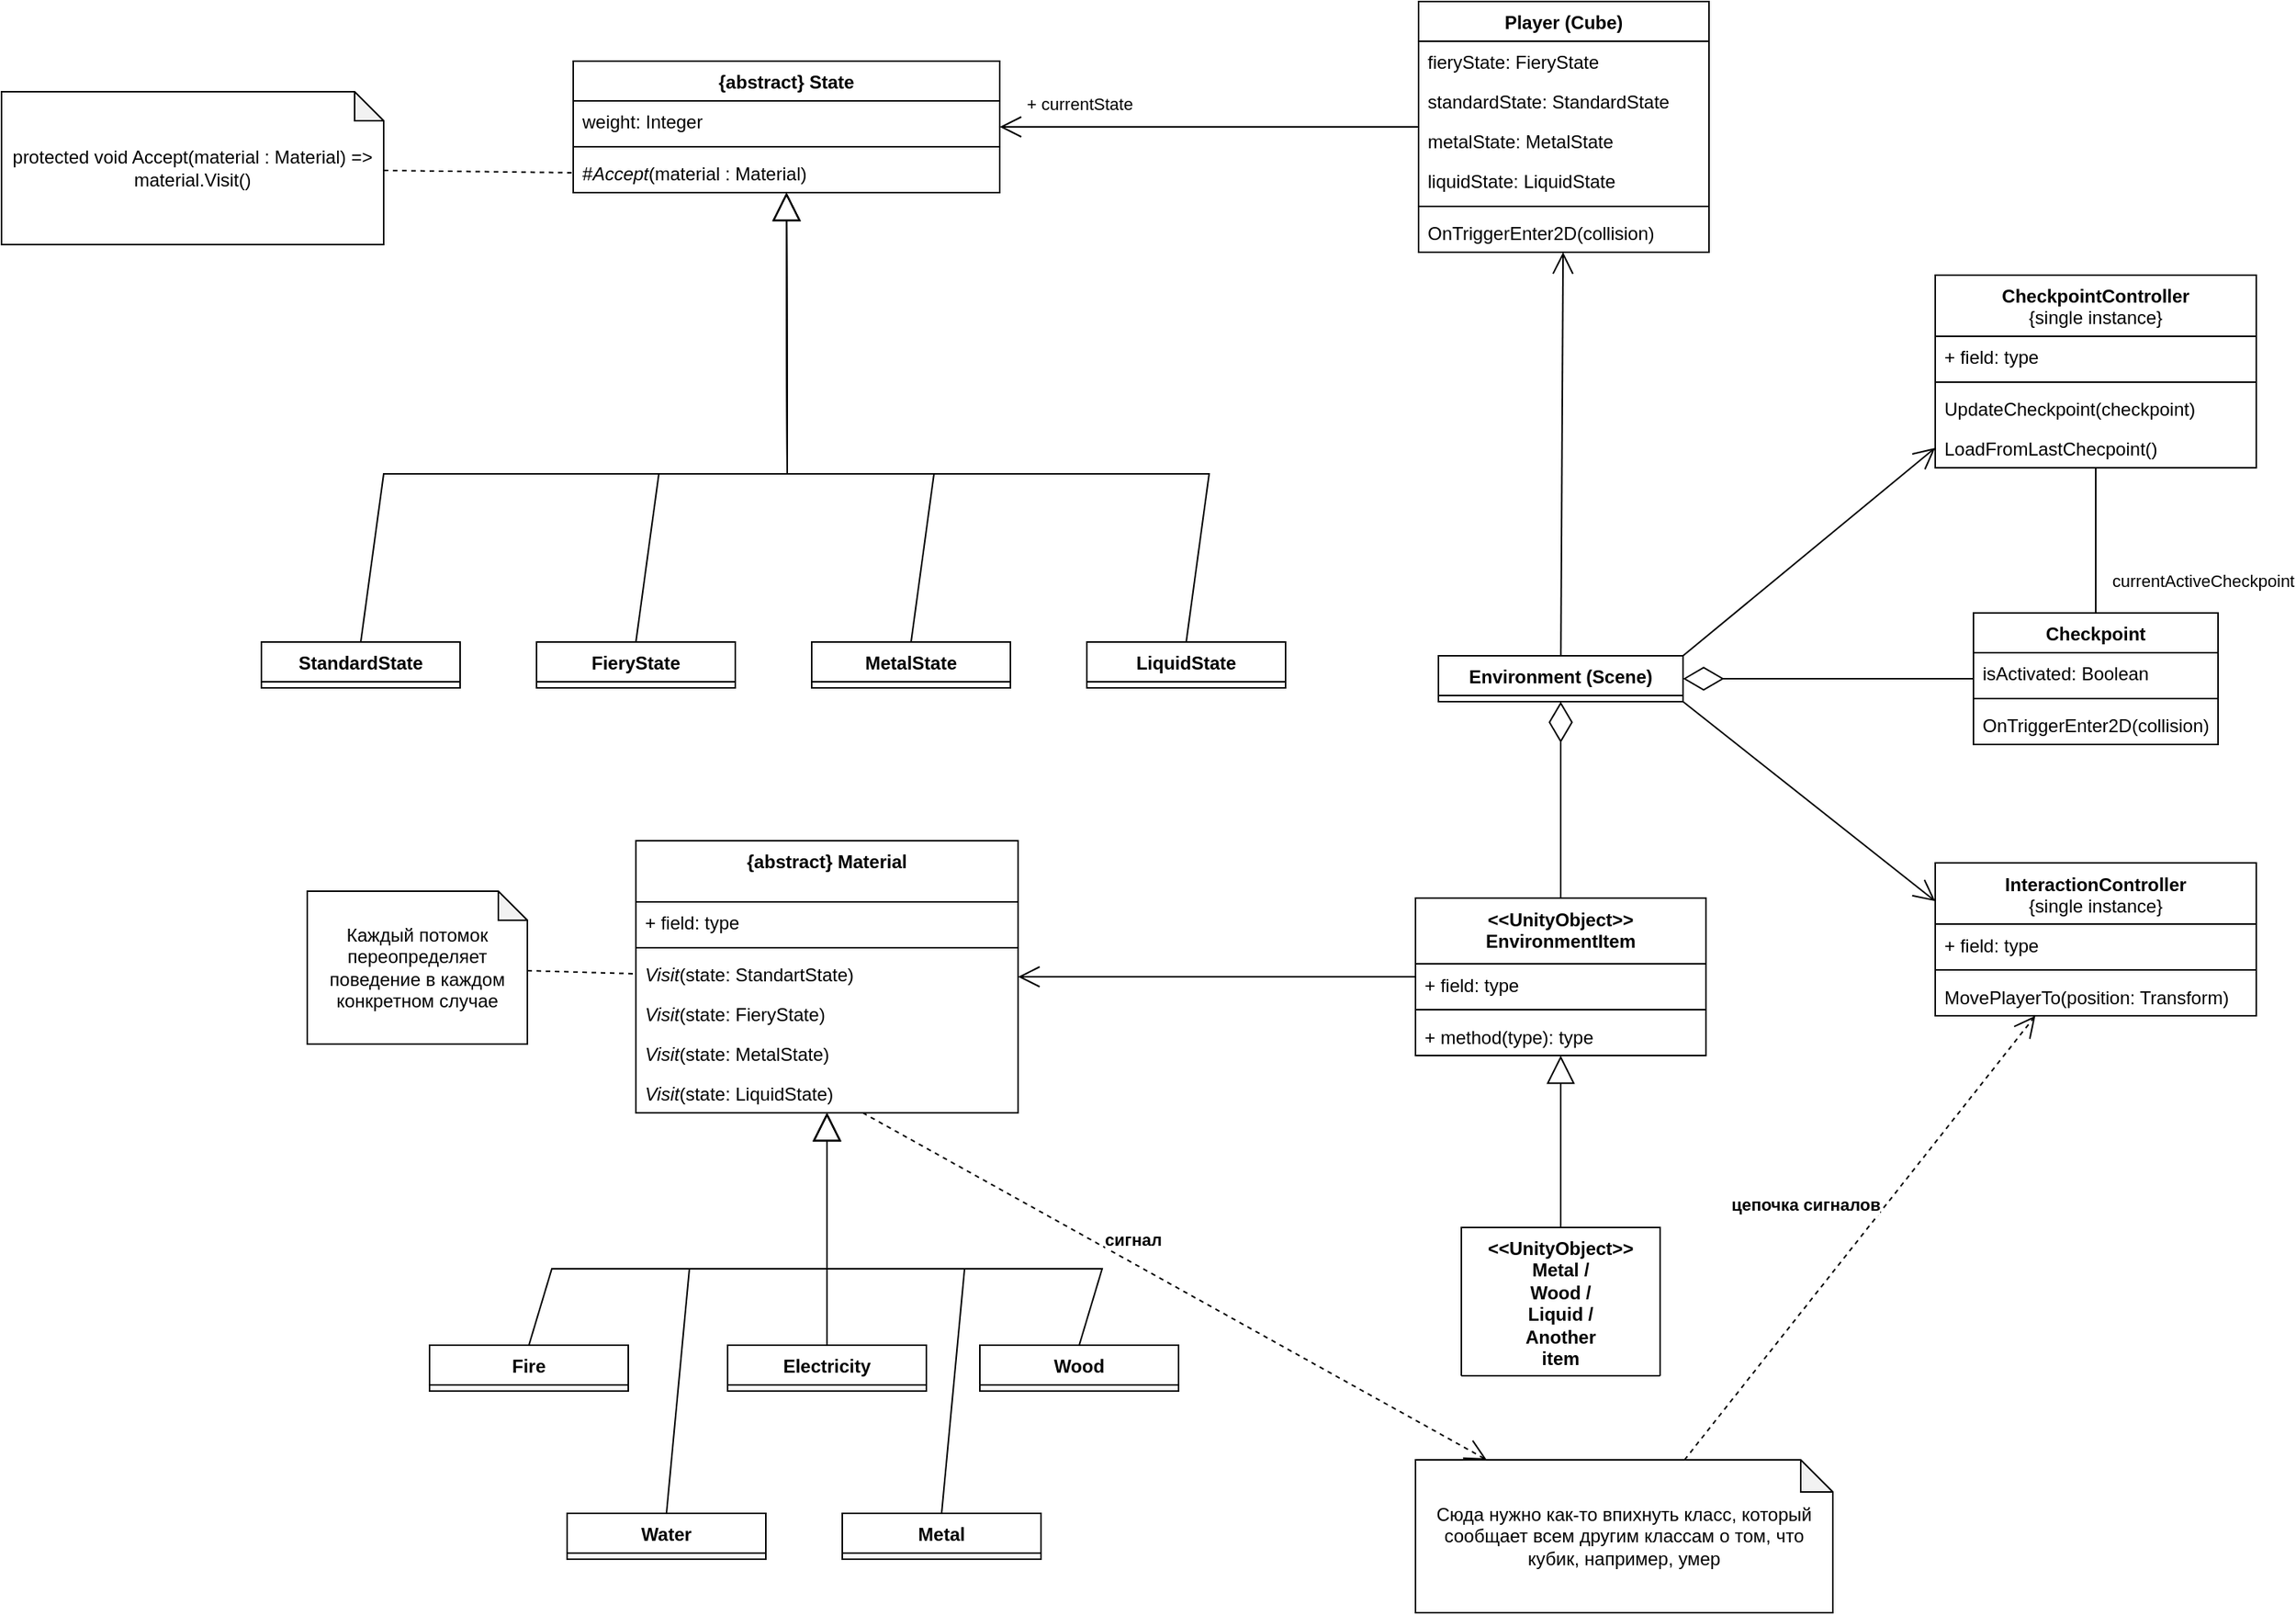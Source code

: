 <mxfile version="21.2.8" type="device">
  <diagram id="C5RBs43oDa-KdzZeNtuy" name="Page-1">
    <mxGraphModel dx="2009" dy="690" grid="1" gridSize="10" guides="1" tooltips="1" connect="1" arrows="1" fold="1" page="1" pageScale="1" pageWidth="827" pageHeight="1169" math="0" shadow="0">
      <root>
        <mxCell id="WIyWlLk6GJQsqaUBKTNV-0" />
        <mxCell id="WIyWlLk6GJQsqaUBKTNV-1" parent="WIyWlLk6GJQsqaUBKTNV-0" />
        <mxCell id="5vsgtL1OO0JbKmEvZkqq-0" value="{abstract} State" style="swimlane;fontStyle=1;align=center;verticalAlign=top;childLayout=stackLayout;horizontal=1;startSize=26;horizontalStack=0;resizeParent=1;resizeParentMax=0;resizeLast=0;collapsible=1;marginBottom=0;whiteSpace=wrap;html=1;" parent="WIyWlLk6GJQsqaUBKTNV-1" vertex="1">
          <mxGeometry x="274" y="110" width="279" height="86" as="geometry">
            <mxRectangle x="349" y="270" width="130" height="30" as="alternateBounds" />
          </mxGeometry>
        </mxCell>
        <mxCell id="5vsgtL1OO0JbKmEvZkqq-1" value="weight: Integer" style="text;strokeColor=none;fillColor=none;align=left;verticalAlign=top;spacingLeft=4;spacingRight=4;overflow=hidden;rotatable=0;points=[[0,0.5],[1,0.5]];portConstraint=eastwest;whiteSpace=wrap;html=1;" parent="5vsgtL1OO0JbKmEvZkqq-0" vertex="1">
          <mxGeometry y="26" width="279" height="26" as="geometry" />
        </mxCell>
        <mxCell id="5vsgtL1OO0JbKmEvZkqq-2" value="" style="line;strokeWidth=1;fillColor=none;align=left;verticalAlign=middle;spacingTop=-1;spacingLeft=3;spacingRight=3;rotatable=0;labelPosition=right;points=[];portConstraint=eastwest;strokeColor=inherit;" parent="5vsgtL1OO0JbKmEvZkqq-0" vertex="1">
          <mxGeometry y="52" width="279" height="8" as="geometry" />
        </mxCell>
        <mxCell id="p3XWAahNsaPio8h7F2Og-2" value="#&lt;i style=&quot;border-color: var(--border-color);&quot;&gt;Accept&lt;/i&gt;(material : Material)" style="text;strokeColor=none;fillColor=none;align=left;verticalAlign=top;spacingLeft=4;spacingRight=4;overflow=hidden;rotatable=0;points=[[0,0.5],[1,0.5]];portConstraint=eastwest;whiteSpace=wrap;html=1;" parent="5vsgtL1OO0JbKmEvZkqq-0" vertex="1">
          <mxGeometry y="60" width="279" height="26" as="geometry" />
        </mxCell>
        <mxCell id="5vsgtL1OO0JbKmEvZkqq-4" value="StandardState" style="swimlane;fontStyle=1;align=center;verticalAlign=top;childLayout=stackLayout;horizontal=1;startSize=26;horizontalStack=0;resizeParent=1;resizeParentMax=0;resizeLast=0;collapsible=1;marginBottom=0;whiteSpace=wrap;html=1;" parent="WIyWlLk6GJQsqaUBKTNV-1" vertex="1" collapsed="1">
          <mxGeometry x="70" y="490" width="130" height="30" as="geometry">
            <mxRectangle x="70" y="430" width="160" height="86" as="alternateBounds" />
          </mxGeometry>
        </mxCell>
        <mxCell id="5vsgtL1OO0JbKmEvZkqq-5" value="+ field: type" style="text;strokeColor=none;fillColor=none;align=left;verticalAlign=top;spacingLeft=4;spacingRight=4;overflow=hidden;rotatable=0;points=[[0,0.5],[1,0.5]];portConstraint=eastwest;whiteSpace=wrap;html=1;" parent="5vsgtL1OO0JbKmEvZkqq-4" vertex="1">
          <mxGeometry y="26" width="160" height="26" as="geometry" />
        </mxCell>
        <mxCell id="5vsgtL1OO0JbKmEvZkqq-6" value="" style="line;strokeWidth=1;fillColor=none;align=left;verticalAlign=middle;spacingTop=-1;spacingLeft=3;spacingRight=3;rotatable=0;labelPosition=right;points=[];portConstraint=eastwest;strokeColor=inherit;" parent="5vsgtL1OO0JbKmEvZkqq-4" vertex="1">
          <mxGeometry y="52" width="160" height="8" as="geometry" />
        </mxCell>
        <mxCell id="5vsgtL1OO0JbKmEvZkqq-7" value="+ method(type): type" style="text;strokeColor=none;fillColor=none;align=left;verticalAlign=top;spacingLeft=4;spacingRight=4;overflow=hidden;rotatable=0;points=[[0,0.5],[1,0.5]];portConstraint=eastwest;whiteSpace=wrap;html=1;" parent="5vsgtL1OO0JbKmEvZkqq-4" vertex="1">
          <mxGeometry y="60" width="160" height="26" as="geometry" />
        </mxCell>
        <mxCell id="5vsgtL1OO0JbKmEvZkqq-8" value="FieryState" style="swimlane;fontStyle=1;align=center;verticalAlign=top;childLayout=stackLayout;horizontal=1;startSize=26;horizontalStack=0;resizeParent=1;resizeParentMax=0;resizeLast=0;collapsible=1;marginBottom=0;whiteSpace=wrap;html=1;" parent="WIyWlLk6GJQsqaUBKTNV-1" vertex="1" collapsed="1">
          <mxGeometry x="250" y="490" width="130" height="30" as="geometry">
            <mxRectangle x="250" y="430" width="160" height="86" as="alternateBounds" />
          </mxGeometry>
        </mxCell>
        <mxCell id="5vsgtL1OO0JbKmEvZkqq-9" value="+ field: type" style="text;strokeColor=none;fillColor=none;align=left;verticalAlign=top;spacingLeft=4;spacingRight=4;overflow=hidden;rotatable=0;points=[[0,0.5],[1,0.5]];portConstraint=eastwest;whiteSpace=wrap;html=1;" parent="5vsgtL1OO0JbKmEvZkqq-8" vertex="1">
          <mxGeometry y="26" width="160" height="26" as="geometry" />
        </mxCell>
        <mxCell id="5vsgtL1OO0JbKmEvZkqq-10" value="" style="line;strokeWidth=1;fillColor=none;align=left;verticalAlign=middle;spacingTop=-1;spacingLeft=3;spacingRight=3;rotatable=0;labelPosition=right;points=[];portConstraint=eastwest;strokeColor=inherit;" parent="5vsgtL1OO0JbKmEvZkqq-8" vertex="1">
          <mxGeometry y="52" width="160" height="8" as="geometry" />
        </mxCell>
        <mxCell id="5vsgtL1OO0JbKmEvZkqq-11" value="+ method(type): type" style="text;strokeColor=none;fillColor=none;align=left;verticalAlign=top;spacingLeft=4;spacingRight=4;overflow=hidden;rotatable=0;points=[[0,0.5],[1,0.5]];portConstraint=eastwest;whiteSpace=wrap;html=1;" parent="5vsgtL1OO0JbKmEvZkqq-8" vertex="1">
          <mxGeometry y="60" width="160" height="26" as="geometry" />
        </mxCell>
        <mxCell id="5vsgtL1OO0JbKmEvZkqq-12" value="MetalState" style="swimlane;fontStyle=1;align=center;verticalAlign=top;childLayout=stackLayout;horizontal=1;startSize=26;horizontalStack=0;resizeParent=1;resizeParentMax=0;resizeLast=0;collapsible=1;marginBottom=0;whiteSpace=wrap;html=1;" parent="WIyWlLk6GJQsqaUBKTNV-1" vertex="1" collapsed="1">
          <mxGeometry x="430" y="490" width="130" height="30" as="geometry">
            <mxRectangle x="430" y="430" width="160" height="86" as="alternateBounds" />
          </mxGeometry>
        </mxCell>
        <mxCell id="5vsgtL1OO0JbKmEvZkqq-13" value="+ field: type" style="text;strokeColor=none;fillColor=none;align=left;verticalAlign=top;spacingLeft=4;spacingRight=4;overflow=hidden;rotatable=0;points=[[0,0.5],[1,0.5]];portConstraint=eastwest;whiteSpace=wrap;html=1;" parent="5vsgtL1OO0JbKmEvZkqq-12" vertex="1">
          <mxGeometry y="26" width="160" height="26" as="geometry" />
        </mxCell>
        <mxCell id="5vsgtL1OO0JbKmEvZkqq-14" value="" style="line;strokeWidth=1;fillColor=none;align=left;verticalAlign=middle;spacingTop=-1;spacingLeft=3;spacingRight=3;rotatable=0;labelPosition=right;points=[];portConstraint=eastwest;strokeColor=inherit;" parent="5vsgtL1OO0JbKmEvZkqq-12" vertex="1">
          <mxGeometry y="52" width="160" height="8" as="geometry" />
        </mxCell>
        <mxCell id="5vsgtL1OO0JbKmEvZkqq-15" value="+ method(type): type" style="text;strokeColor=none;fillColor=none;align=left;verticalAlign=top;spacingLeft=4;spacingRight=4;overflow=hidden;rotatable=0;points=[[0,0.5],[1,0.5]];portConstraint=eastwest;whiteSpace=wrap;html=1;" parent="5vsgtL1OO0JbKmEvZkqq-12" vertex="1">
          <mxGeometry y="60" width="160" height="26" as="geometry" />
        </mxCell>
        <mxCell id="5vsgtL1OO0JbKmEvZkqq-16" value="LiquidState" style="swimlane;fontStyle=1;align=center;verticalAlign=top;childLayout=stackLayout;horizontal=1;startSize=26;horizontalStack=0;resizeParent=1;resizeParentMax=0;resizeLast=0;collapsible=1;marginBottom=0;whiteSpace=wrap;html=1;" parent="WIyWlLk6GJQsqaUBKTNV-1" vertex="1" collapsed="1">
          <mxGeometry x="610" y="490" width="130" height="30" as="geometry">
            <mxRectangle x="610" y="430" width="160" height="86" as="alternateBounds" />
          </mxGeometry>
        </mxCell>
        <mxCell id="5vsgtL1OO0JbKmEvZkqq-17" value="+ field: type" style="text;strokeColor=none;fillColor=none;align=left;verticalAlign=top;spacingLeft=4;spacingRight=4;overflow=hidden;rotatable=0;points=[[0,0.5],[1,0.5]];portConstraint=eastwest;whiteSpace=wrap;html=1;" parent="5vsgtL1OO0JbKmEvZkqq-16" vertex="1">
          <mxGeometry y="26" width="160" height="26" as="geometry" />
        </mxCell>
        <mxCell id="5vsgtL1OO0JbKmEvZkqq-18" value="" style="line;strokeWidth=1;fillColor=none;align=left;verticalAlign=middle;spacingTop=-1;spacingLeft=3;spacingRight=3;rotatable=0;labelPosition=right;points=[];portConstraint=eastwest;strokeColor=inherit;" parent="5vsgtL1OO0JbKmEvZkqq-16" vertex="1">
          <mxGeometry y="52" width="160" height="8" as="geometry" />
        </mxCell>
        <mxCell id="5vsgtL1OO0JbKmEvZkqq-19" value="+ method(type): type" style="text;strokeColor=none;fillColor=none;align=left;verticalAlign=top;spacingLeft=4;spacingRight=4;overflow=hidden;rotatable=0;points=[[0,0.5],[1,0.5]];portConstraint=eastwest;whiteSpace=wrap;html=1;" parent="5vsgtL1OO0JbKmEvZkqq-16" vertex="1">
          <mxGeometry y="60" width="160" height="26" as="geometry" />
        </mxCell>
        <mxCell id="5vsgtL1OO0JbKmEvZkqq-20" value="" style="endArrow=block;endSize=16;endFill=0;html=1;rounded=0;entryX=0.5;entryY=1;entryDx=0;entryDy=0;exitX=0.5;exitY=0;exitDx=0;exitDy=0;" parent="WIyWlLk6GJQsqaUBKTNV-1" source="5vsgtL1OO0JbKmEvZkqq-4" target="5vsgtL1OO0JbKmEvZkqq-0" edge="1">
          <mxGeometry width="160" relative="1" as="geometry">
            <mxPoint x="160" y="350" as="sourcePoint" />
            <mxPoint x="320" y="350" as="targetPoint" />
            <Array as="points">
              <mxPoint x="150" y="380" />
              <mxPoint x="414" y="380" />
            </Array>
          </mxGeometry>
        </mxCell>
        <mxCell id="5vsgtL1OO0JbKmEvZkqq-23" value="" style="endArrow=block;endSize=16;endFill=0;html=1;rounded=0;entryX=0.5;entryY=1;entryDx=0;entryDy=0;exitX=0.5;exitY=0;exitDx=0;exitDy=0;" parent="WIyWlLk6GJQsqaUBKTNV-1" source="5vsgtL1OO0JbKmEvZkqq-8" target="5vsgtL1OO0JbKmEvZkqq-0" edge="1">
          <mxGeometry width="160" relative="1" as="geometry">
            <mxPoint x="440" y="400" as="sourcePoint" />
            <mxPoint x="600" y="400" as="targetPoint" />
            <Array as="points">
              <mxPoint x="330" y="380" />
              <mxPoint x="414" y="380" />
            </Array>
          </mxGeometry>
        </mxCell>
        <mxCell id="5vsgtL1OO0JbKmEvZkqq-25" value="" style="endArrow=block;endSize=16;endFill=0;html=1;rounded=0;exitX=0.5;exitY=0;exitDx=0;exitDy=0;entryX=0.5;entryY=1;entryDx=0;entryDy=0;" parent="WIyWlLk6GJQsqaUBKTNV-1" source="5vsgtL1OO0JbKmEvZkqq-12" target="5vsgtL1OO0JbKmEvZkqq-0" edge="1">
          <mxGeometry width="160" relative="1" as="geometry">
            <mxPoint x="479" y="410" as="sourcePoint" />
            <mxPoint x="619" y="280" as="targetPoint" />
            <Array as="points">
              <mxPoint x="510" y="380" />
              <mxPoint x="414" y="380" />
            </Array>
          </mxGeometry>
        </mxCell>
        <mxCell id="5vsgtL1OO0JbKmEvZkqq-26" value="" style="endArrow=block;endSize=16;endFill=0;html=1;rounded=0;entryX=0.5;entryY=1;entryDx=0;entryDy=0;exitX=0.5;exitY=0;exitDx=0;exitDy=0;" parent="WIyWlLk6GJQsqaUBKTNV-1" source="5vsgtL1OO0JbKmEvZkqq-16" target="5vsgtL1OO0JbKmEvZkqq-0" edge="1">
          <mxGeometry width="160" relative="1" as="geometry">
            <mxPoint x="360" y="460" as="sourcePoint" />
            <mxPoint x="444" y="330" as="targetPoint" />
            <Array as="points">
              <mxPoint x="690" y="380" />
              <mxPoint x="414" y="380" />
            </Array>
          </mxGeometry>
        </mxCell>
        <mxCell id="5vsgtL1OO0JbKmEvZkqq-27" value="{abstract} Material" style="swimlane;fontStyle=1;align=center;verticalAlign=top;childLayout=stackLayout;horizontal=1;startSize=40;horizontalStack=0;resizeParent=1;resizeParentMax=0;resizeLast=0;collapsible=1;marginBottom=0;whiteSpace=wrap;html=1;" parent="WIyWlLk6GJQsqaUBKTNV-1" vertex="1">
          <mxGeometry x="315" y="620" width="250" height="178" as="geometry">
            <mxRectangle x="375" y="710" width="130" height="40" as="alternateBounds" />
          </mxGeometry>
        </mxCell>
        <mxCell id="5vsgtL1OO0JbKmEvZkqq-28" value="+ field: type" style="text;strokeColor=none;fillColor=none;align=left;verticalAlign=top;spacingLeft=4;spacingRight=4;overflow=hidden;rotatable=0;points=[[0,0.5],[1,0.5]];portConstraint=eastwest;whiteSpace=wrap;html=1;" parent="5vsgtL1OO0JbKmEvZkqq-27" vertex="1">
          <mxGeometry y="40" width="250" height="26" as="geometry" />
        </mxCell>
        <mxCell id="5vsgtL1OO0JbKmEvZkqq-29" value="" style="line;strokeWidth=1;fillColor=none;align=left;verticalAlign=middle;spacingTop=-1;spacingLeft=3;spacingRight=3;rotatable=0;labelPosition=right;points=[];portConstraint=eastwest;strokeColor=inherit;" parent="5vsgtL1OO0JbKmEvZkqq-27" vertex="1">
          <mxGeometry y="66" width="250" height="8" as="geometry" />
        </mxCell>
        <mxCell id="p3XWAahNsaPio8h7F2Og-7" value="&lt;i&gt;Visit&lt;/i&gt;(state: StandartState)" style="text;strokeColor=none;fillColor=none;align=left;verticalAlign=top;spacingLeft=4;spacingRight=4;overflow=hidden;rotatable=0;points=[[0,0.5],[1,0.5]];portConstraint=eastwest;whiteSpace=wrap;html=1;" parent="5vsgtL1OO0JbKmEvZkqq-27" vertex="1">
          <mxGeometry y="74" width="250" height="26" as="geometry" />
        </mxCell>
        <mxCell id="p3XWAahNsaPio8h7F2Og-10" value="&lt;i&gt;Visit&lt;/i&gt;(state: FieryState)" style="text;strokeColor=none;fillColor=none;align=left;verticalAlign=top;spacingLeft=4;spacingRight=4;overflow=hidden;rotatable=0;points=[[0,0.5],[1,0.5]];portConstraint=eastwest;whiteSpace=wrap;html=1;" parent="5vsgtL1OO0JbKmEvZkqq-27" vertex="1">
          <mxGeometry y="100" width="250" height="26" as="geometry" />
        </mxCell>
        <mxCell id="p3XWAahNsaPio8h7F2Og-11" value="&lt;i&gt;Visit&lt;/i&gt;(state: MetalState)" style="text;strokeColor=none;fillColor=none;align=left;verticalAlign=top;spacingLeft=4;spacingRight=4;overflow=hidden;rotatable=0;points=[[0,0.5],[1,0.5]];portConstraint=eastwest;whiteSpace=wrap;html=1;" parent="5vsgtL1OO0JbKmEvZkqq-27" vertex="1">
          <mxGeometry y="126" width="250" height="26" as="geometry" />
        </mxCell>
        <mxCell id="p3XWAahNsaPio8h7F2Og-12" value="&lt;i&gt;Visit&lt;/i&gt;(state: LiquidState)" style="text;strokeColor=none;fillColor=none;align=left;verticalAlign=top;spacingLeft=4;spacingRight=4;overflow=hidden;rotatable=0;points=[[0,0.5],[1,0.5]];portConstraint=eastwest;whiteSpace=wrap;html=1;" parent="5vsgtL1OO0JbKmEvZkqq-27" vertex="1">
          <mxGeometry y="152" width="250" height="26" as="geometry" />
        </mxCell>
        <mxCell id="5vsgtL1OO0JbKmEvZkqq-31" value="Water" style="swimlane;fontStyle=1;align=center;verticalAlign=top;childLayout=stackLayout;horizontal=1;startSize=26;horizontalStack=0;resizeParent=1;resizeParentMax=0;resizeLast=0;collapsible=1;marginBottom=0;whiteSpace=wrap;html=1;" parent="WIyWlLk6GJQsqaUBKTNV-1" vertex="1" collapsed="1">
          <mxGeometry x="270" y="1060" width="130" height="30" as="geometry">
            <mxRectangle x="270" y="990" width="160" height="86" as="alternateBounds" />
          </mxGeometry>
        </mxCell>
        <mxCell id="5vsgtL1OO0JbKmEvZkqq-32" value="+ field: type" style="text;strokeColor=none;fillColor=none;align=left;verticalAlign=top;spacingLeft=4;spacingRight=4;overflow=hidden;rotatable=0;points=[[0,0.5],[1,0.5]];portConstraint=eastwest;whiteSpace=wrap;html=1;" parent="5vsgtL1OO0JbKmEvZkqq-31" vertex="1">
          <mxGeometry y="26" width="160" height="26" as="geometry" />
        </mxCell>
        <mxCell id="5vsgtL1OO0JbKmEvZkqq-33" value="" style="line;strokeWidth=1;fillColor=none;align=left;verticalAlign=middle;spacingTop=-1;spacingLeft=3;spacingRight=3;rotatable=0;labelPosition=right;points=[];portConstraint=eastwest;strokeColor=inherit;" parent="5vsgtL1OO0JbKmEvZkqq-31" vertex="1">
          <mxGeometry y="52" width="160" height="8" as="geometry" />
        </mxCell>
        <mxCell id="5vsgtL1OO0JbKmEvZkqq-34" value="+ method(type): type" style="text;strokeColor=none;fillColor=none;align=left;verticalAlign=top;spacingLeft=4;spacingRight=4;overflow=hidden;rotatable=0;points=[[0,0.5],[1,0.5]];portConstraint=eastwest;whiteSpace=wrap;html=1;" parent="5vsgtL1OO0JbKmEvZkqq-31" vertex="1">
          <mxGeometry y="60" width="160" height="26" as="geometry" />
        </mxCell>
        <mxCell id="5vsgtL1OO0JbKmEvZkqq-35" value="Fire" style="swimlane;fontStyle=1;align=center;verticalAlign=top;childLayout=stackLayout;horizontal=1;startSize=26;horizontalStack=0;resizeParent=1;resizeParentMax=0;resizeLast=0;collapsible=1;marginBottom=0;whiteSpace=wrap;html=1;" parent="WIyWlLk6GJQsqaUBKTNV-1" vertex="1" collapsed="1">
          <mxGeometry x="180" y="950" width="130" height="30" as="geometry">
            <mxRectangle x="180" y="880" width="160" height="86" as="alternateBounds" />
          </mxGeometry>
        </mxCell>
        <mxCell id="5vsgtL1OO0JbKmEvZkqq-36" value="+ field: type" style="text;strokeColor=none;fillColor=none;align=left;verticalAlign=top;spacingLeft=4;spacingRight=4;overflow=hidden;rotatable=0;points=[[0,0.5],[1,0.5]];portConstraint=eastwest;whiteSpace=wrap;html=1;" parent="5vsgtL1OO0JbKmEvZkqq-35" vertex="1">
          <mxGeometry y="26" width="160" height="26" as="geometry" />
        </mxCell>
        <mxCell id="5vsgtL1OO0JbKmEvZkqq-37" value="" style="line;strokeWidth=1;fillColor=none;align=left;verticalAlign=middle;spacingTop=-1;spacingLeft=3;spacingRight=3;rotatable=0;labelPosition=right;points=[];portConstraint=eastwest;strokeColor=inherit;" parent="5vsgtL1OO0JbKmEvZkqq-35" vertex="1">
          <mxGeometry y="52" width="160" height="8" as="geometry" />
        </mxCell>
        <mxCell id="5vsgtL1OO0JbKmEvZkqq-38" value="+ method(type): type" style="text;strokeColor=none;fillColor=none;align=left;verticalAlign=top;spacingLeft=4;spacingRight=4;overflow=hidden;rotatable=0;points=[[0,0.5],[1,0.5]];portConstraint=eastwest;whiteSpace=wrap;html=1;" parent="5vsgtL1OO0JbKmEvZkqq-35" vertex="1">
          <mxGeometry y="60" width="160" height="26" as="geometry" />
        </mxCell>
        <mxCell id="5vsgtL1OO0JbKmEvZkqq-39" value="Electricity" style="swimlane;fontStyle=1;align=center;verticalAlign=top;childLayout=stackLayout;horizontal=1;startSize=26;horizontalStack=0;resizeParent=1;resizeParentMax=0;resizeLast=0;collapsible=1;marginBottom=0;whiteSpace=wrap;html=1;" parent="WIyWlLk6GJQsqaUBKTNV-1" vertex="1" collapsed="1">
          <mxGeometry x="375" y="950" width="130" height="30" as="geometry">
            <mxRectangle x="360" y="880" width="160" height="86" as="alternateBounds" />
          </mxGeometry>
        </mxCell>
        <mxCell id="5vsgtL1OO0JbKmEvZkqq-40" value="+ field: type" style="text;strokeColor=none;fillColor=none;align=left;verticalAlign=top;spacingLeft=4;spacingRight=4;overflow=hidden;rotatable=0;points=[[0,0.5],[1,0.5]];portConstraint=eastwest;whiteSpace=wrap;html=1;" parent="5vsgtL1OO0JbKmEvZkqq-39" vertex="1">
          <mxGeometry y="26" width="160" height="26" as="geometry" />
        </mxCell>
        <mxCell id="5vsgtL1OO0JbKmEvZkqq-41" value="" style="line;strokeWidth=1;fillColor=none;align=left;verticalAlign=middle;spacingTop=-1;spacingLeft=3;spacingRight=3;rotatable=0;labelPosition=right;points=[];portConstraint=eastwest;strokeColor=inherit;" parent="5vsgtL1OO0JbKmEvZkqq-39" vertex="1">
          <mxGeometry y="52" width="160" height="8" as="geometry" />
        </mxCell>
        <mxCell id="5vsgtL1OO0JbKmEvZkqq-42" value="+ method(type): type" style="text;strokeColor=none;fillColor=none;align=left;verticalAlign=top;spacingLeft=4;spacingRight=4;overflow=hidden;rotatable=0;points=[[0,0.5],[1,0.5]];portConstraint=eastwest;whiteSpace=wrap;html=1;" parent="5vsgtL1OO0JbKmEvZkqq-39" vertex="1">
          <mxGeometry y="60" width="160" height="26" as="geometry" />
        </mxCell>
        <mxCell id="5vsgtL1OO0JbKmEvZkqq-43" value="Wood" style="swimlane;fontStyle=1;align=center;verticalAlign=top;childLayout=stackLayout;horizontal=1;startSize=26;horizontalStack=0;resizeParent=1;resizeParentMax=0;resizeLast=0;collapsible=1;marginBottom=0;whiteSpace=wrap;html=1;" parent="WIyWlLk6GJQsqaUBKTNV-1" vertex="1" collapsed="1">
          <mxGeometry x="540" y="950" width="130" height="30" as="geometry">
            <mxRectangle x="540" y="880" width="160" height="86" as="alternateBounds" />
          </mxGeometry>
        </mxCell>
        <mxCell id="5vsgtL1OO0JbKmEvZkqq-44" value="+ field: type" style="text;strokeColor=none;fillColor=none;align=left;verticalAlign=top;spacingLeft=4;spacingRight=4;overflow=hidden;rotatable=0;points=[[0,0.5],[1,0.5]];portConstraint=eastwest;whiteSpace=wrap;html=1;" parent="5vsgtL1OO0JbKmEvZkqq-43" vertex="1">
          <mxGeometry y="26" width="160" height="26" as="geometry" />
        </mxCell>
        <mxCell id="5vsgtL1OO0JbKmEvZkqq-45" value="" style="line;strokeWidth=1;fillColor=none;align=left;verticalAlign=middle;spacingTop=-1;spacingLeft=3;spacingRight=3;rotatable=0;labelPosition=right;points=[];portConstraint=eastwest;strokeColor=inherit;" parent="5vsgtL1OO0JbKmEvZkqq-43" vertex="1">
          <mxGeometry y="52" width="160" height="8" as="geometry" />
        </mxCell>
        <mxCell id="5vsgtL1OO0JbKmEvZkqq-46" value="+ method(type): type" style="text;strokeColor=none;fillColor=none;align=left;verticalAlign=top;spacingLeft=4;spacingRight=4;overflow=hidden;rotatable=0;points=[[0,0.5],[1,0.5]];portConstraint=eastwest;whiteSpace=wrap;html=1;" parent="5vsgtL1OO0JbKmEvZkqq-43" vertex="1">
          <mxGeometry y="60" width="160" height="26" as="geometry" />
        </mxCell>
        <mxCell id="5vsgtL1OO0JbKmEvZkqq-47" value="" style="endArrow=block;endSize=16;endFill=0;html=1;rounded=0;entryX=0.5;entryY=1;entryDx=0;entryDy=0;exitX=0.5;exitY=0;exitDx=0;exitDy=0;" parent="WIyWlLk6GJQsqaUBKTNV-1" source="5vsgtL1OO0JbKmEvZkqq-31" target="5vsgtL1OO0JbKmEvZkqq-27" edge="1">
          <mxGeometry width="160" relative="1" as="geometry">
            <mxPoint x="154" y="870" as="sourcePoint" />
            <mxPoint x="314" y="870" as="targetPoint" />
            <Array as="points">
              <mxPoint x="350" y="900" />
              <mxPoint x="440" y="900" />
            </Array>
          </mxGeometry>
        </mxCell>
        <mxCell id="5vsgtL1OO0JbKmEvZkqq-48" value="" style="endArrow=block;endSize=16;endFill=0;html=1;rounded=0;entryX=0.5;entryY=1;entryDx=0;entryDy=0;exitX=0.5;exitY=0;exitDx=0;exitDy=0;" parent="WIyWlLk6GJQsqaUBKTNV-1" source="5vsgtL1OO0JbKmEvZkqq-35" target="5vsgtL1OO0JbKmEvZkqq-27" edge="1">
          <mxGeometry width="160" relative="1" as="geometry">
            <mxPoint x="434" y="920" as="sourcePoint" />
            <mxPoint x="594" y="920" as="targetPoint" />
            <Array as="points">
              <mxPoint x="260" y="900" />
              <mxPoint x="440" y="900" />
            </Array>
          </mxGeometry>
        </mxCell>
        <mxCell id="5vsgtL1OO0JbKmEvZkqq-50" value="" style="endArrow=block;endSize=16;endFill=0;html=1;rounded=0;entryX=0.5;entryY=1;entryDx=0;entryDy=0;exitX=0.5;exitY=0;exitDx=0;exitDy=0;" parent="WIyWlLk6GJQsqaUBKTNV-1" source="5vsgtL1OO0JbKmEvZkqq-43" target="5vsgtL1OO0JbKmEvZkqq-27" edge="1">
          <mxGeometry width="160" relative="1" as="geometry">
            <mxPoint x="354" y="980" as="sourcePoint" />
            <mxPoint x="438" y="850" as="targetPoint" />
            <Array as="points">
              <mxPoint x="620" y="900" />
              <mxPoint x="440" y="900" />
            </Array>
          </mxGeometry>
        </mxCell>
        <mxCell id="5vsgtL1OO0JbKmEvZkqq-74" value="Player (Cube)" style="swimlane;fontStyle=1;align=center;verticalAlign=top;childLayout=stackLayout;horizontal=1;startSize=26;horizontalStack=0;resizeParent=1;resizeParentMax=0;resizeLast=0;collapsible=1;marginBottom=0;whiteSpace=wrap;html=1;" parent="WIyWlLk6GJQsqaUBKTNV-1" vertex="1">
          <mxGeometry x="827" y="71" width="190" height="164" as="geometry" />
        </mxCell>
        <mxCell id="5vsgtL1OO0JbKmEvZkqq-75" value="fieryState: FieryState" style="text;strokeColor=none;fillColor=none;align=left;verticalAlign=top;spacingLeft=4;spacingRight=4;overflow=hidden;rotatable=0;points=[[0,0.5],[1,0.5]];portConstraint=eastwest;whiteSpace=wrap;html=1;" parent="5vsgtL1OO0JbKmEvZkqq-74" vertex="1">
          <mxGeometry y="26" width="190" height="26" as="geometry" />
        </mxCell>
        <mxCell id="p3XWAahNsaPio8h7F2Og-21" value="standardState:&amp;nbsp;StandardState" style="text;strokeColor=none;fillColor=none;align=left;verticalAlign=top;spacingLeft=4;spacingRight=4;overflow=hidden;rotatable=0;points=[[0,0.5],[1,0.5]];portConstraint=eastwest;whiteSpace=wrap;html=1;" parent="5vsgtL1OO0JbKmEvZkqq-74" vertex="1">
          <mxGeometry y="52" width="190" height="26" as="geometry" />
        </mxCell>
        <mxCell id="p3XWAahNsaPio8h7F2Og-22" value="metalState:&amp;nbsp;MetalState" style="text;strokeColor=none;fillColor=none;align=left;verticalAlign=top;spacingLeft=4;spacingRight=4;overflow=hidden;rotatable=0;points=[[0,0.5],[1,0.5]];portConstraint=eastwest;whiteSpace=wrap;html=1;" parent="5vsgtL1OO0JbKmEvZkqq-74" vertex="1">
          <mxGeometry y="78" width="190" height="26" as="geometry" />
        </mxCell>
        <mxCell id="p3XWAahNsaPio8h7F2Og-23" value="liquidState:&amp;nbsp;LiquidState" style="text;strokeColor=none;fillColor=none;align=left;verticalAlign=top;spacingLeft=4;spacingRight=4;overflow=hidden;rotatable=0;points=[[0,0.5],[1,0.5]];portConstraint=eastwest;whiteSpace=wrap;html=1;" parent="5vsgtL1OO0JbKmEvZkqq-74" vertex="1">
          <mxGeometry y="104" width="190" height="26" as="geometry" />
        </mxCell>
        <mxCell id="5vsgtL1OO0JbKmEvZkqq-76" value="" style="line;strokeWidth=1;fillColor=none;align=left;verticalAlign=middle;spacingTop=-1;spacingLeft=3;spacingRight=3;rotatable=0;labelPosition=right;points=[];portConstraint=eastwest;strokeColor=inherit;" parent="5vsgtL1OO0JbKmEvZkqq-74" vertex="1">
          <mxGeometry y="130" width="190" height="8" as="geometry" />
        </mxCell>
        <mxCell id="5vsgtL1OO0JbKmEvZkqq-77" value="OnTriggerEnter2D(collision)" style="text;strokeColor=none;fillColor=none;align=left;verticalAlign=top;spacingLeft=4;spacingRight=4;overflow=hidden;rotatable=0;points=[[0,0.5],[1,0.5]];portConstraint=eastwest;whiteSpace=wrap;html=1;" parent="5vsgtL1OO0JbKmEvZkqq-74" vertex="1">
          <mxGeometry y="138" width="190" height="26" as="geometry" />
        </mxCell>
        <mxCell id="6pkjVZDR7lb4JhDHuE3H-17" style="edgeStyle=none;shape=connector;rounded=0;orthogonalLoop=1;jettySize=auto;html=1;exitX=1;exitY=0;exitDx=0;exitDy=0;labelBackgroundColor=default;strokeColor=default;fontFamily=Helvetica;fontSize=11;fontColor=default;endArrow=open;endFill=1;endSize=12;entryX=0;entryY=0.5;entryDx=0;entryDy=0;" parent="WIyWlLk6GJQsqaUBKTNV-1" source="5vsgtL1OO0JbKmEvZkqq-79" target="6pkjVZDR7lb4JhDHuE3H-18" edge="1">
          <mxGeometry relative="1" as="geometry" />
        </mxCell>
        <mxCell id="6pkjVZDR7lb4JhDHuE3H-24" style="edgeStyle=none;shape=connector;rounded=0;orthogonalLoop=1;jettySize=auto;html=1;exitX=1;exitY=1;exitDx=0;exitDy=0;labelBackgroundColor=default;strokeColor=default;fontFamily=Helvetica;fontSize=11;fontColor=default;endArrow=open;endFill=1;endSize=12;entryX=0;entryY=0.25;entryDx=0;entryDy=0;" parent="WIyWlLk6GJQsqaUBKTNV-1" source="5vsgtL1OO0JbKmEvZkqq-79" target="6pkjVZDR7lb4JhDHuE3H-19" edge="1">
          <mxGeometry relative="1" as="geometry" />
        </mxCell>
        <mxCell id="5vsgtL1OO0JbKmEvZkqq-79" value="Environment (Scene)" style="swimlane;fontStyle=1;align=center;verticalAlign=top;childLayout=stackLayout;horizontal=1;startSize=26;horizontalStack=0;resizeParent=1;resizeParentMax=0;resizeLast=0;collapsible=1;marginBottom=0;whiteSpace=wrap;html=1;" parent="WIyWlLk6GJQsqaUBKTNV-1" vertex="1" collapsed="1">
          <mxGeometry x="840" y="499" width="160" height="30" as="geometry">
            <mxRectangle x="840" y="499" width="160" height="86" as="alternateBounds" />
          </mxGeometry>
        </mxCell>
        <mxCell id="5vsgtL1OO0JbKmEvZkqq-80" value="+ field: type" style="text;strokeColor=none;fillColor=none;align=left;verticalAlign=top;spacingLeft=4;spacingRight=4;overflow=hidden;rotatable=0;points=[[0,0.5],[1,0.5]];portConstraint=eastwest;whiteSpace=wrap;html=1;" parent="5vsgtL1OO0JbKmEvZkqq-79" vertex="1">
          <mxGeometry y="26" width="160" height="26" as="geometry" />
        </mxCell>
        <mxCell id="5vsgtL1OO0JbKmEvZkqq-81" value="" style="line;strokeWidth=1;fillColor=none;align=left;verticalAlign=middle;spacingTop=-1;spacingLeft=3;spacingRight=3;rotatable=0;labelPosition=right;points=[];portConstraint=eastwest;strokeColor=inherit;" parent="5vsgtL1OO0JbKmEvZkqq-79" vertex="1">
          <mxGeometry y="52" width="160" height="8" as="geometry" />
        </mxCell>
        <mxCell id="5vsgtL1OO0JbKmEvZkqq-82" value="+ method(type): type" style="text;strokeColor=none;fillColor=none;align=left;verticalAlign=top;spacingLeft=4;spacingRight=4;overflow=hidden;rotatable=0;points=[[0,0.5],[1,0.5]];portConstraint=eastwest;whiteSpace=wrap;html=1;" parent="5vsgtL1OO0JbKmEvZkqq-79" vertex="1">
          <mxGeometry y="60" width="160" height="26" as="geometry" />
        </mxCell>
        <mxCell id="5vsgtL1OO0JbKmEvZkqq-83" value="" style="endArrow=open;endFill=1;endSize=12;html=1;rounded=0;" parent="WIyWlLk6GJQsqaUBKTNV-1" source="5vsgtL1OO0JbKmEvZkqq-79" target="5vsgtL1OO0JbKmEvZkqq-74" edge="1">
          <mxGeometry width="160" relative="1" as="geometry">
            <mxPoint x="850" y="303" as="sourcePoint" />
            <mxPoint x="920" y="450" as="targetPoint" />
          </mxGeometry>
        </mxCell>
        <mxCell id="5vsgtL1OO0JbKmEvZkqq-85" value="&amp;lt;&amp;lt;UnityObject&amp;gt;&amp;gt;&lt;br&gt;EnvironmentItem" style="swimlane;fontStyle=1;align=center;verticalAlign=top;childLayout=stackLayout;horizontal=1;startSize=43;horizontalStack=0;resizeParent=1;resizeParentMax=0;resizeLast=0;collapsible=1;marginBottom=0;whiteSpace=wrap;html=1;" parent="WIyWlLk6GJQsqaUBKTNV-1" vertex="1">
          <mxGeometry x="825" y="657.5" width="190" height="103" as="geometry">
            <mxRectangle x="825" y="657.5" width="200" height="30" as="alternateBounds" />
          </mxGeometry>
        </mxCell>
        <mxCell id="5vsgtL1OO0JbKmEvZkqq-86" value="+ field: type" style="text;strokeColor=none;fillColor=none;align=left;verticalAlign=top;spacingLeft=4;spacingRight=4;overflow=hidden;rotatable=0;points=[[0,0.5],[1,0.5]];portConstraint=eastwest;whiteSpace=wrap;html=1;" parent="5vsgtL1OO0JbKmEvZkqq-85" vertex="1">
          <mxGeometry y="43" width="190" height="26" as="geometry" />
        </mxCell>
        <mxCell id="5vsgtL1OO0JbKmEvZkqq-87" value="" style="line;strokeWidth=1;fillColor=none;align=left;verticalAlign=middle;spacingTop=-1;spacingLeft=3;spacingRight=3;rotatable=0;labelPosition=right;points=[];portConstraint=eastwest;strokeColor=inherit;" parent="5vsgtL1OO0JbKmEvZkqq-85" vertex="1">
          <mxGeometry y="69" width="190" height="8" as="geometry" />
        </mxCell>
        <mxCell id="5vsgtL1OO0JbKmEvZkqq-88" value="+ method(type): type" style="text;strokeColor=none;fillColor=none;align=left;verticalAlign=top;spacingLeft=4;spacingRight=4;overflow=hidden;rotatable=0;points=[[0,0.5],[1,0.5]];portConstraint=eastwest;whiteSpace=wrap;html=1;" parent="5vsgtL1OO0JbKmEvZkqq-85" vertex="1">
          <mxGeometry y="77" width="190" height="26" as="geometry" />
        </mxCell>
        <mxCell id="5vsgtL1OO0JbKmEvZkqq-89" value="" style="endArrow=diamondThin;endFill=0;endSize=24;html=1;rounded=0;exitX=0.5;exitY=0;exitDx=0;exitDy=0;" parent="WIyWlLk6GJQsqaUBKTNV-1" source="5vsgtL1OO0JbKmEvZkqq-85" target="5vsgtL1OO0JbKmEvZkqq-79" edge="1">
          <mxGeometry width="160" relative="1" as="geometry">
            <mxPoint x="1030" y="600" as="sourcePoint" />
            <mxPoint x="1190" y="600" as="targetPoint" />
          </mxGeometry>
        </mxCell>
        <mxCell id="5vsgtL1OO0JbKmEvZkqq-90" value="" style="endArrow=open;endFill=1;endSize=12;html=1;rounded=0;" parent="WIyWlLk6GJQsqaUBKTNV-1" source="5vsgtL1OO0JbKmEvZkqq-85" target="5vsgtL1OO0JbKmEvZkqq-27" edge="1">
          <mxGeometry width="160" relative="1" as="geometry">
            <mxPoint x="580" y="670" as="sourcePoint" />
            <mxPoint x="740" y="670" as="targetPoint" />
          </mxGeometry>
        </mxCell>
        <mxCell id="5vsgtL1OO0JbKmEvZkqq-125" value="Metal" style="swimlane;fontStyle=1;align=center;verticalAlign=top;childLayout=stackLayout;horizontal=1;startSize=26;horizontalStack=0;resizeParent=1;resizeParentMax=0;resizeLast=0;collapsible=1;marginBottom=0;whiteSpace=wrap;html=1;" parent="WIyWlLk6GJQsqaUBKTNV-1" vertex="1" collapsed="1">
          <mxGeometry x="450" y="1060" width="130" height="30" as="geometry">
            <mxRectangle x="450" y="990" width="160" height="86" as="alternateBounds" />
          </mxGeometry>
        </mxCell>
        <mxCell id="5vsgtL1OO0JbKmEvZkqq-126" value="+ field: type" style="text;strokeColor=none;fillColor=none;align=left;verticalAlign=top;spacingLeft=4;spacingRight=4;overflow=hidden;rotatable=0;points=[[0,0.5],[1,0.5]];portConstraint=eastwest;whiteSpace=wrap;html=1;" parent="5vsgtL1OO0JbKmEvZkqq-125" vertex="1">
          <mxGeometry y="26" width="160" height="26" as="geometry" />
        </mxCell>
        <mxCell id="5vsgtL1OO0JbKmEvZkqq-127" value="" style="line;strokeWidth=1;fillColor=none;align=left;verticalAlign=middle;spacingTop=-1;spacingLeft=3;spacingRight=3;rotatable=0;labelPosition=right;points=[];portConstraint=eastwest;strokeColor=inherit;" parent="5vsgtL1OO0JbKmEvZkqq-125" vertex="1">
          <mxGeometry y="52" width="160" height="8" as="geometry" />
        </mxCell>
        <mxCell id="5vsgtL1OO0JbKmEvZkqq-128" value="+ method(type): type" style="text;strokeColor=none;fillColor=none;align=left;verticalAlign=top;spacingLeft=4;spacingRight=4;overflow=hidden;rotatable=0;points=[[0,0.5],[1,0.5]];portConstraint=eastwest;whiteSpace=wrap;html=1;" parent="5vsgtL1OO0JbKmEvZkqq-125" vertex="1">
          <mxGeometry y="60" width="160" height="26" as="geometry" />
        </mxCell>
        <mxCell id="5vsgtL1OO0JbKmEvZkqq-130" value="" style="endArrow=block;endSize=16;endFill=0;html=1;rounded=0;exitX=0.5;exitY=0;exitDx=0;exitDy=0;entryX=0.5;entryY=1;entryDx=0;entryDy=0;" parent="WIyWlLk6GJQsqaUBKTNV-1" source="5vsgtL1OO0JbKmEvZkqq-125" target="5vsgtL1OO0JbKmEvZkqq-27" edge="1">
          <mxGeometry width="160" relative="1" as="geometry">
            <mxPoint x="450" y="960" as="sourcePoint" />
            <mxPoint x="409" y="830" as="targetPoint" />
            <Array as="points">
              <mxPoint x="530" y="900" />
              <mxPoint x="440" y="900" />
            </Array>
          </mxGeometry>
        </mxCell>
        <mxCell id="5vsgtL1OO0JbKmEvZkqq-135" value="&amp;lt;&amp;lt;UnityObject&amp;gt;&amp;gt;&lt;br&gt;Metal /&lt;br&gt;Wood /&lt;br&gt;Liquid /&lt;br&gt;Another&lt;br&gt;item" style="swimlane;fontStyle=1;align=center;verticalAlign=top;childLayout=stackLayout;horizontal=1;startSize=97;horizontalStack=0;resizeParent=1;resizeParentMax=0;resizeLast=0;collapsible=1;marginBottom=0;whiteSpace=wrap;html=1;" parent="WIyWlLk6GJQsqaUBKTNV-1" vertex="1" collapsed="1">
          <mxGeometry x="855" y="873" width="130" height="97" as="geometry">
            <mxRectangle x="1090" y="687" width="160" height="86" as="alternateBounds" />
          </mxGeometry>
        </mxCell>
        <mxCell id="5vsgtL1OO0JbKmEvZkqq-136" value="+ field: type" style="text;strokeColor=none;fillColor=none;align=left;verticalAlign=top;spacingLeft=4;spacingRight=4;overflow=hidden;rotatable=0;points=[[0,0.5],[1,0.5]];portConstraint=eastwest;whiteSpace=wrap;html=1;" parent="5vsgtL1OO0JbKmEvZkqq-135" vertex="1">
          <mxGeometry y="26" width="160" height="26" as="geometry" />
        </mxCell>
        <mxCell id="5vsgtL1OO0JbKmEvZkqq-137" value="" style="line;strokeWidth=1;fillColor=none;align=left;verticalAlign=middle;spacingTop=-1;spacingLeft=3;spacingRight=3;rotatable=0;labelPosition=right;points=[];portConstraint=eastwest;strokeColor=inherit;" parent="5vsgtL1OO0JbKmEvZkqq-135" vertex="1">
          <mxGeometry y="52" width="160" height="8" as="geometry" />
        </mxCell>
        <mxCell id="5vsgtL1OO0JbKmEvZkqq-138" value="+ method(type): type" style="text;strokeColor=none;fillColor=none;align=left;verticalAlign=top;spacingLeft=4;spacingRight=4;overflow=hidden;rotatable=0;points=[[0,0.5],[1,0.5]];portConstraint=eastwest;whiteSpace=wrap;html=1;" parent="5vsgtL1OO0JbKmEvZkqq-135" vertex="1">
          <mxGeometry y="60" width="160" height="26" as="geometry" />
        </mxCell>
        <mxCell id="5vsgtL1OO0JbKmEvZkqq-139" value="" style="endArrow=block;endSize=16;endFill=0;html=1;rounded=0;entryX=0.5;entryY=1;entryDx=0;entryDy=0;exitX=0.5;exitY=0;exitDx=0;exitDy=0;" parent="WIyWlLk6GJQsqaUBKTNV-1" source="5vsgtL1OO0JbKmEvZkqq-39" target="5vsgtL1OO0JbKmEvZkqq-27" edge="1">
          <mxGeometry width="160" relative="1" as="geometry">
            <mxPoint x="480" y="840" as="sourcePoint" />
            <mxPoint x="640" y="840" as="targetPoint" />
          </mxGeometry>
        </mxCell>
        <mxCell id="5vsgtL1OO0JbKmEvZkqq-140" value="" style="endArrow=block;endSize=16;endFill=0;html=1;rounded=0;entryX=0.5;entryY=1;entryDx=0;entryDy=0;exitX=0.5;exitY=0;exitDx=0;exitDy=0;" parent="WIyWlLk6GJQsqaUBKTNV-1" source="5vsgtL1OO0JbKmEvZkqq-135" target="5vsgtL1OO0JbKmEvZkqq-85" edge="1">
          <mxGeometry width="160" relative="1" as="geometry">
            <mxPoint x="450" y="890" as="sourcePoint" />
            <mxPoint x="450" y="760" as="targetPoint" />
          </mxGeometry>
        </mxCell>
        <mxCell id="p3XWAahNsaPio8h7F2Og-0" value="protected void Accept(material : Material) =&amp;gt; material.Visit()" style="shape=note;whiteSpace=wrap;html=1;backgroundOutline=1;darkOpacity=0.05;size=19;" parent="WIyWlLk6GJQsqaUBKTNV-1" vertex="1">
          <mxGeometry x="-100" y="130" width="250" height="100" as="geometry" />
        </mxCell>
        <mxCell id="p3XWAahNsaPio8h7F2Og-1" value="" style="endArrow=none;dashed=1;html=1;rounded=0;entryX=0;entryY=0.5;entryDx=0;entryDy=0;" parent="WIyWlLk6GJQsqaUBKTNV-1" source="p3XWAahNsaPio8h7F2Og-0" target="p3XWAahNsaPio8h7F2Og-2" edge="1">
          <mxGeometry width="50" height="50" relative="1" as="geometry">
            <mxPoint x="290" y="830" as="sourcePoint" />
            <mxPoint x="340" y="780" as="targetPoint" />
          </mxGeometry>
        </mxCell>
        <mxCell id="p3XWAahNsaPio8h7F2Og-8" value="Каждый потомок переопределяет поведение в каждом конкретном случае" style="shape=note;whiteSpace=wrap;html=1;backgroundOutline=1;darkOpacity=0.05;size=19;" parent="WIyWlLk6GJQsqaUBKTNV-1" vertex="1">
          <mxGeometry x="100" y="653" width="144" height="100" as="geometry" />
        </mxCell>
        <mxCell id="p3XWAahNsaPio8h7F2Og-9" value="" style="endArrow=none;dashed=1;html=1;rounded=0;entryX=0;entryY=0.5;entryDx=0;entryDy=0;" parent="WIyWlLk6GJQsqaUBKTNV-1" source="p3XWAahNsaPio8h7F2Og-8" target="p3XWAahNsaPio8h7F2Og-7" edge="1">
          <mxGeometry width="50" height="50" relative="1" as="geometry">
            <mxPoint x="326" y="1353" as="sourcePoint" />
            <mxPoint x="310" y="736" as="targetPoint" />
          </mxGeometry>
        </mxCell>
        <mxCell id="p3XWAahNsaPio8h7F2Og-19" value="" style="endArrow=open;endFill=1;endSize=12;html=1;rounded=0;" parent="WIyWlLk6GJQsqaUBKTNV-1" source="5vsgtL1OO0JbKmEvZkqq-74" target="5vsgtL1OO0JbKmEvZkqq-0" edge="1">
          <mxGeometry width="160" relative="1" as="geometry">
            <mxPoint x="850" y="224" as="sourcePoint" />
            <mxPoint x="563" y="193" as="targetPoint" />
          </mxGeometry>
        </mxCell>
        <mxCell id="p3XWAahNsaPio8h7F2Og-24" value="+ currentState" style="edgeLabel;html=1;align=center;verticalAlign=middle;resizable=0;points=[];" parent="p3XWAahNsaPio8h7F2Og-19" vertex="1" connectable="0">
          <mxGeometry x="0.627" relative="1" as="geometry">
            <mxPoint x="1" y="-15" as="offset" />
          </mxGeometry>
        </mxCell>
        <mxCell id="6pkjVZDR7lb4JhDHuE3H-10" style="edgeStyle=orthogonalEdgeStyle;rounded=0;orthogonalLoop=1;jettySize=auto;html=1;endArrow=none;endFill=0;startSize=6;endSize=12;startArrow=none;startFill=0;" parent="WIyWlLk6GJQsqaUBKTNV-1" source="6pkjVZDR7lb4JhDHuE3H-0" target="6pkjVZDR7lb4JhDHuE3H-4" edge="1">
          <mxGeometry relative="1" as="geometry" />
        </mxCell>
        <mxCell id="6pkjVZDR7lb4JhDHuE3H-11" value="currentActiveCheckpoint" style="edgeLabel;html=1;align=center;verticalAlign=middle;resizable=0;points=[];" parent="6pkjVZDR7lb4JhDHuE3H-10" vertex="1" connectable="0">
          <mxGeometry x="0.384" y="-1" relative="1" as="geometry">
            <mxPoint x="71" y="8" as="offset" />
          </mxGeometry>
        </mxCell>
        <mxCell id="6pkjVZDR7lb4JhDHuE3H-0" value="CheckpointController&lt;br&gt;&lt;span style=&quot;font-weight: normal;&quot;&gt;{single instance}&lt;/span&gt;" style="swimlane;fontStyle=1;align=center;verticalAlign=top;childLayout=stackLayout;horizontal=1;startSize=40;horizontalStack=0;resizeParent=1;resizeParentMax=0;resizeLast=0;collapsible=1;marginBottom=0;whiteSpace=wrap;html=1;" parent="WIyWlLk6GJQsqaUBKTNV-1" vertex="1">
          <mxGeometry x="1165" y="250" width="210" height="126" as="geometry">
            <mxRectangle x="1165" y="250" width="160" height="40" as="alternateBounds" />
          </mxGeometry>
        </mxCell>
        <mxCell id="6pkjVZDR7lb4JhDHuE3H-1" value="+ field: type" style="text;strokeColor=none;fillColor=none;align=left;verticalAlign=top;spacingLeft=4;spacingRight=4;overflow=hidden;rotatable=0;points=[[0,0.5],[1,0.5]];portConstraint=eastwest;whiteSpace=wrap;html=1;" parent="6pkjVZDR7lb4JhDHuE3H-0" vertex="1">
          <mxGeometry y="40" width="210" height="26" as="geometry" />
        </mxCell>
        <mxCell id="6pkjVZDR7lb4JhDHuE3H-2" value="" style="line;strokeWidth=1;fillColor=none;align=left;verticalAlign=middle;spacingTop=-1;spacingLeft=3;spacingRight=3;rotatable=0;labelPosition=right;points=[];portConstraint=eastwest;strokeColor=inherit;" parent="6pkjVZDR7lb4JhDHuE3H-0" vertex="1">
          <mxGeometry y="66" width="210" height="8" as="geometry" />
        </mxCell>
        <mxCell id="6pkjVZDR7lb4JhDHuE3H-3" value="UpdateCheckpoint(checkpoint)" style="text;strokeColor=none;fillColor=none;align=left;verticalAlign=top;spacingLeft=4;spacingRight=4;overflow=hidden;rotatable=0;points=[[0,0.5],[1,0.5]];portConstraint=eastwest;whiteSpace=wrap;html=1;" parent="6pkjVZDR7lb4JhDHuE3H-0" vertex="1">
          <mxGeometry y="74" width="210" height="26" as="geometry" />
        </mxCell>
        <mxCell id="6pkjVZDR7lb4JhDHuE3H-18" value="LoadFromLastChecpoint()" style="text;strokeColor=none;fillColor=none;align=left;verticalAlign=top;spacingLeft=4;spacingRight=4;overflow=hidden;rotatable=0;points=[[0,0.5],[1,0.5]];portConstraint=eastwest;whiteSpace=wrap;html=1;" parent="6pkjVZDR7lb4JhDHuE3H-0" vertex="1">
          <mxGeometry y="100" width="210" height="26" as="geometry" />
        </mxCell>
        <mxCell id="6pkjVZDR7lb4JhDHuE3H-4" value="Checkpoint" style="swimlane;fontStyle=1;align=center;verticalAlign=top;childLayout=stackLayout;horizontal=1;startSize=26;horizontalStack=0;resizeParent=1;resizeParentMax=0;resizeLast=0;collapsible=1;marginBottom=0;whiteSpace=wrap;html=1;" parent="WIyWlLk6GJQsqaUBKTNV-1" vertex="1">
          <mxGeometry x="1190" y="471" width="160" height="86" as="geometry" />
        </mxCell>
        <mxCell id="6pkjVZDR7lb4JhDHuE3H-5" value="isActivated: Boolean" style="text;strokeColor=none;fillColor=none;align=left;verticalAlign=top;spacingLeft=4;spacingRight=4;overflow=hidden;rotatable=0;points=[[0,0.5],[1,0.5]];portConstraint=eastwest;whiteSpace=wrap;html=1;" parent="6pkjVZDR7lb4JhDHuE3H-4" vertex="1">
          <mxGeometry y="26" width="160" height="26" as="geometry" />
        </mxCell>
        <mxCell id="6pkjVZDR7lb4JhDHuE3H-6" value="" style="line;strokeWidth=1;fillColor=none;align=left;verticalAlign=middle;spacingTop=-1;spacingLeft=3;spacingRight=3;rotatable=0;labelPosition=right;points=[];portConstraint=eastwest;strokeColor=inherit;" parent="6pkjVZDR7lb4JhDHuE3H-4" vertex="1">
          <mxGeometry y="52" width="160" height="8" as="geometry" />
        </mxCell>
        <mxCell id="6pkjVZDR7lb4JhDHuE3H-7" value="OnTriggerEnter2D(collision)" style="text;strokeColor=none;fillColor=none;align=left;verticalAlign=top;spacingLeft=4;spacingRight=4;overflow=hidden;rotatable=0;points=[[0,0.5],[1,0.5]];portConstraint=eastwest;whiteSpace=wrap;html=1;" parent="6pkjVZDR7lb4JhDHuE3H-4" vertex="1">
          <mxGeometry y="60" width="160" height="26" as="geometry" />
        </mxCell>
        <mxCell id="6pkjVZDR7lb4JhDHuE3H-8" value="" style="endArrow=diamondThin;endFill=0;endSize=24;html=1;rounded=0;" parent="WIyWlLk6GJQsqaUBKTNV-1" source="6pkjVZDR7lb4JhDHuE3H-4" target="5vsgtL1OO0JbKmEvZkqq-79" edge="1">
          <mxGeometry width="160" relative="1" as="geometry">
            <mxPoint x="990" y="570" as="sourcePoint" />
            <mxPoint x="1150" y="570" as="targetPoint" />
          </mxGeometry>
        </mxCell>
        <mxCell id="6pkjVZDR7lb4JhDHuE3H-19" value="InteractionController&lt;br&gt;&lt;span style=&quot;font-weight: normal;&quot;&gt;{single instance}&lt;/span&gt;" style="swimlane;fontStyle=1;align=center;verticalAlign=top;childLayout=stackLayout;horizontal=1;startSize=40;horizontalStack=0;resizeParent=1;resizeParentMax=0;resizeLast=0;collapsible=1;marginBottom=0;whiteSpace=wrap;html=1;" parent="WIyWlLk6GJQsqaUBKTNV-1" vertex="1">
          <mxGeometry x="1165" y="634.5" width="210" height="100" as="geometry" />
        </mxCell>
        <mxCell id="6pkjVZDR7lb4JhDHuE3H-20" value="+ field: type" style="text;strokeColor=none;fillColor=none;align=left;verticalAlign=top;spacingLeft=4;spacingRight=4;overflow=hidden;rotatable=0;points=[[0,0.5],[1,0.5]];portConstraint=eastwest;whiteSpace=wrap;html=1;" parent="6pkjVZDR7lb4JhDHuE3H-19" vertex="1">
          <mxGeometry y="40" width="210" height="26" as="geometry" />
        </mxCell>
        <mxCell id="6pkjVZDR7lb4JhDHuE3H-21" value="" style="line;strokeWidth=1;fillColor=none;align=left;verticalAlign=middle;spacingTop=-1;spacingLeft=3;spacingRight=3;rotatable=0;labelPosition=right;points=[];portConstraint=eastwest;strokeColor=inherit;" parent="6pkjVZDR7lb4JhDHuE3H-19" vertex="1">
          <mxGeometry y="66" width="210" height="8" as="geometry" />
        </mxCell>
        <mxCell id="6pkjVZDR7lb4JhDHuE3H-22" value="MovePlayerTo(position: Transform)" style="text;strokeColor=none;fillColor=none;align=left;verticalAlign=top;spacingLeft=4;spacingRight=4;overflow=hidden;rotatable=0;points=[[0,0.5],[1,0.5]];portConstraint=eastwest;whiteSpace=wrap;html=1;" parent="6pkjVZDR7lb4JhDHuE3H-19" vertex="1">
          <mxGeometry y="74" width="210" height="26" as="geometry" />
        </mxCell>
        <mxCell id="PuCtIgC_OUfB6vhSuA8S-3" style="edgeStyle=none;shape=connector;rounded=0;orthogonalLoop=1;jettySize=auto;html=1;labelBackgroundColor=default;strokeColor=default;fontFamily=Helvetica;fontSize=11;fontColor=default;endArrow=open;endFill=1;endSize=12;dashed=1;" edge="1" parent="WIyWlLk6GJQsqaUBKTNV-1" source="PuCtIgC_OUfB6vhSuA8S-0" target="6pkjVZDR7lb4JhDHuE3H-19">
          <mxGeometry relative="1" as="geometry" />
        </mxCell>
        <mxCell id="PuCtIgC_OUfB6vhSuA8S-5" value="&lt;b&gt;цепочка сигналов&lt;/b&gt;" style="edgeLabel;html=1;align=center;verticalAlign=middle;resizable=0;points=[];fontSize=11;fontFamily=Helvetica;fontColor=default;" vertex="1" connectable="0" parent="PuCtIgC_OUfB6vhSuA8S-3">
          <mxGeometry x="0.16" y="-1" relative="1" as="geometry">
            <mxPoint x="-55" as="offset" />
          </mxGeometry>
        </mxCell>
        <mxCell id="PuCtIgC_OUfB6vhSuA8S-0" value="Сюда нужно как-то впихнуть класс, который сообщает всем другим классам о том, что кубик, например, умер" style="shape=note;whiteSpace=wrap;html=1;backgroundOutline=1;darkOpacity=0.05;size=21;" vertex="1" parent="WIyWlLk6GJQsqaUBKTNV-1">
          <mxGeometry x="825" y="1025" width="273" height="100" as="geometry" />
        </mxCell>
        <mxCell id="PuCtIgC_OUfB6vhSuA8S-2" style="edgeStyle=none;shape=connector;rounded=0;orthogonalLoop=1;jettySize=auto;html=1;labelBackgroundColor=default;strokeColor=default;fontFamily=Helvetica;fontSize=11;fontColor=default;endArrow=open;endFill=1;endSize=12;dashed=1;" edge="1" parent="WIyWlLk6GJQsqaUBKTNV-1" source="p3XWAahNsaPio8h7F2Og-12" target="PuCtIgC_OUfB6vhSuA8S-0">
          <mxGeometry relative="1" as="geometry" />
        </mxCell>
        <mxCell id="PuCtIgC_OUfB6vhSuA8S-4" value="&lt;b&gt;сигнал&lt;/b&gt;" style="edgeLabel;html=1;align=center;verticalAlign=middle;resizable=0;points=[];fontSize=11;fontFamily=Helvetica;fontColor=default;" vertex="1" connectable="0" parent="PuCtIgC_OUfB6vhSuA8S-2">
          <mxGeometry x="-0.171" y="2" relative="1" as="geometry">
            <mxPoint x="6" y="-10" as="offset" />
          </mxGeometry>
        </mxCell>
      </root>
    </mxGraphModel>
  </diagram>
</mxfile>
